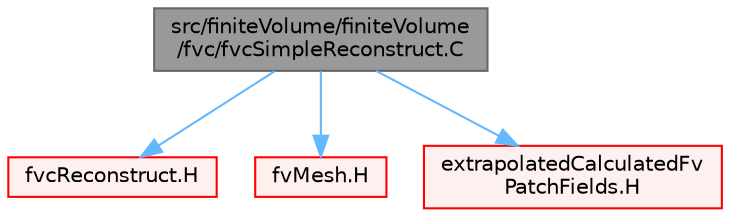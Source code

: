digraph "src/finiteVolume/finiteVolume/fvc/fvcSimpleReconstruct.C"
{
 // LATEX_PDF_SIZE
  bgcolor="transparent";
  edge [fontname=Helvetica,fontsize=10,labelfontname=Helvetica,labelfontsize=10];
  node [fontname=Helvetica,fontsize=10,shape=box,height=0.2,width=0.4];
  Node1 [id="Node000001",label="src/finiteVolume/finiteVolume\l/fvc/fvcSimpleReconstruct.C",height=0.2,width=0.4,color="gray40", fillcolor="grey60", style="filled", fontcolor="black",tooltip=" "];
  Node1 -> Node2 [id="edge1_Node000001_Node000002",color="steelblue1",style="solid",tooltip=" "];
  Node2 [id="Node000002",label="fvcReconstruct.H",height=0.2,width=0.4,color="red", fillcolor="#FFF0F0", style="filled",URL="$fvcReconstruct_8H.html",tooltip="Reconstruct volField from a face flux field."];
  Node1 -> Node130 [id="edge2_Node000001_Node000130",color="steelblue1",style="solid",tooltip=" "];
  Node130 [id="Node000130",label="fvMesh.H",height=0.2,width=0.4,color="red", fillcolor="#FFF0F0", style="filled",URL="$fvMesh_8H.html",tooltip=" "];
  Node1 -> Node342 [id="edge3_Node000001_Node000342",color="steelblue1",style="solid",tooltip=" "];
  Node342 [id="Node000342",label="extrapolatedCalculatedFv\lPatchFields.H",height=0.2,width=0.4,color="red", fillcolor="#FFF0F0", style="filled",URL="$extrapolatedCalculatedFvPatchFields_8H.html",tooltip=" "];
}
